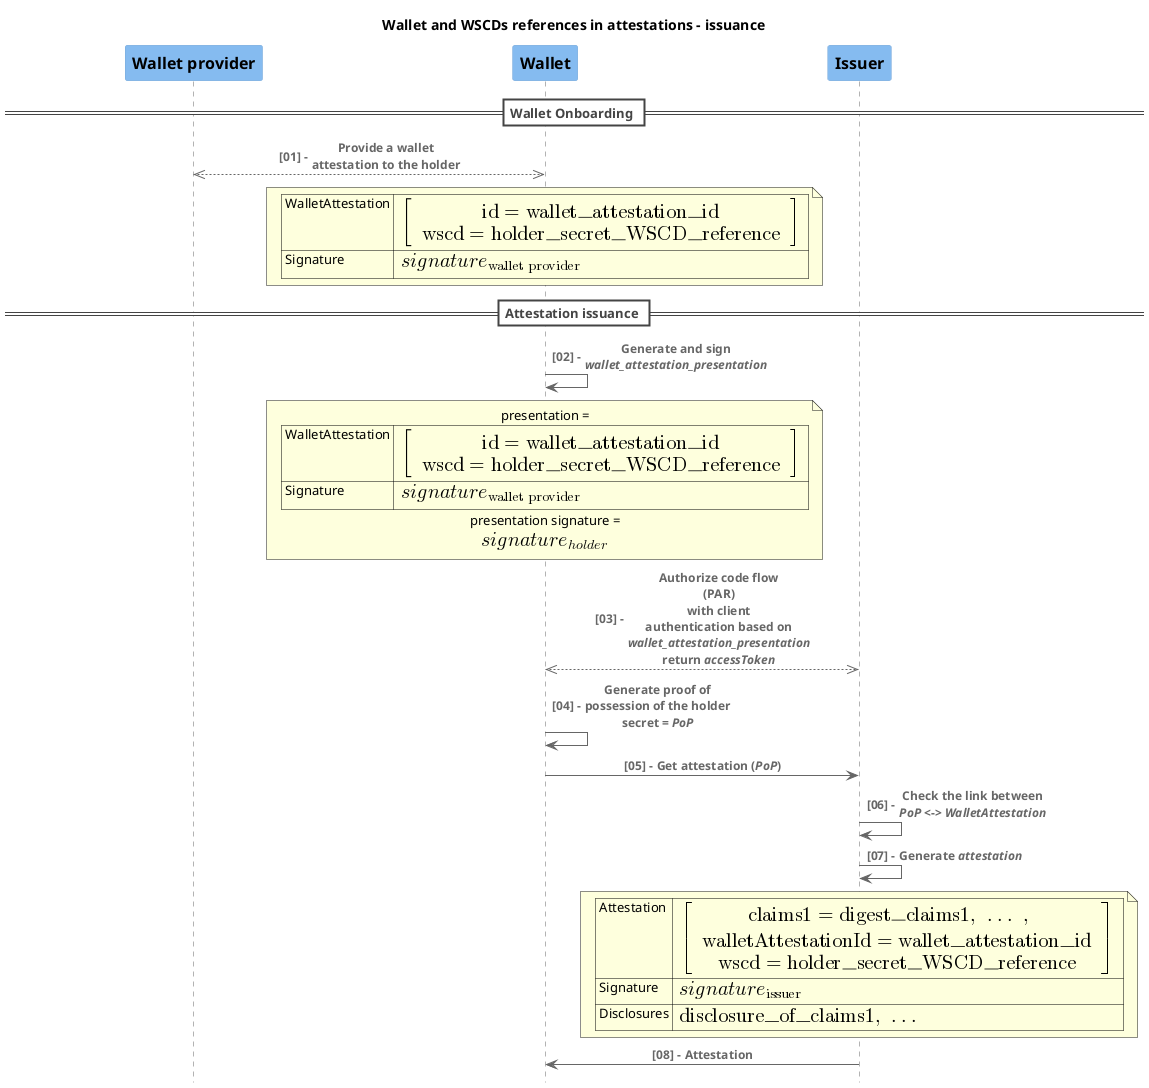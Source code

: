 @startuml 1/wallet-attestation-references-issuance
title Wallet and WSCDs references in attestations - issuance

skinparam ParticipantPadding 120

!include <c4/C4_Context.puml>
!include <c4/C4_Container.puml>
!include <c4/C4_Component.puml>
!include <c4/C4_Dynamic.puml>
!include <c4/C4_Sequence.puml>
!include <office/Users/user.puml>
!include <office/Users/mobile_user.puml>

HIDE_STEREOTYPE()
autonumber "<b>[00] - "

Component(walletp, "Wallet provider")
Component(wallet, "Wallet")
Component(issuer, "Issuer")

== Wallet Onboarding ==
BiRel(walletp, wallet, "Provide a wallet attestation to the holder")
note over wallet
| WalletAttestation | <math> [["id=wallet_attestation_id"],["wscd=holder_secret_WSCD_reference"]]</math> |
| Signature | <math>signature_("wallet provider")</math> |
end note

== Attestation issuance ==
Rel(wallet, wallet, "Generate and sign //wallet_attestation_presentation//")
note over wallet
presentation =
| WalletAttestation | <math> [["id=wallet_attestation_id"],["wscd=holder_secret_WSCD_reference"]]</math> |
| Signature | <math>signature_("wallet provider")</math> |
presentation signature = <math>signature_(holder)</math> 
end note

BiRel(wallet, issuer, "Authorize code flow (PAR) \nwith client authentication based on //wallet_attestation_presentation// \nreturn //accessToken//")
Rel(wallet, wallet, "Generate proof of possession of the holder secret = //PoP//")
Rel(wallet, issuer, "Get attestation (//PoP//)")
Rel(issuer, issuer, "Check the link between //PoP// <-> //WalletAttestation//")
Rel(issuer, issuer, "Generate //attestation//")
note over issuer
| Attestation | <math> [["claims1=digest_claims1, ... , "],["walletAttestationId=wallet_attestation_id"],["wscd=holder_secret_WSCD_reference"]]</math> |
| Signature | <math>signature_("issuer")</math> |
| Disclosures | <math>"disclosure_of_claims1, ..."</math> |
end note
Rel(issuer, wallet, "Attestation")

@enduml